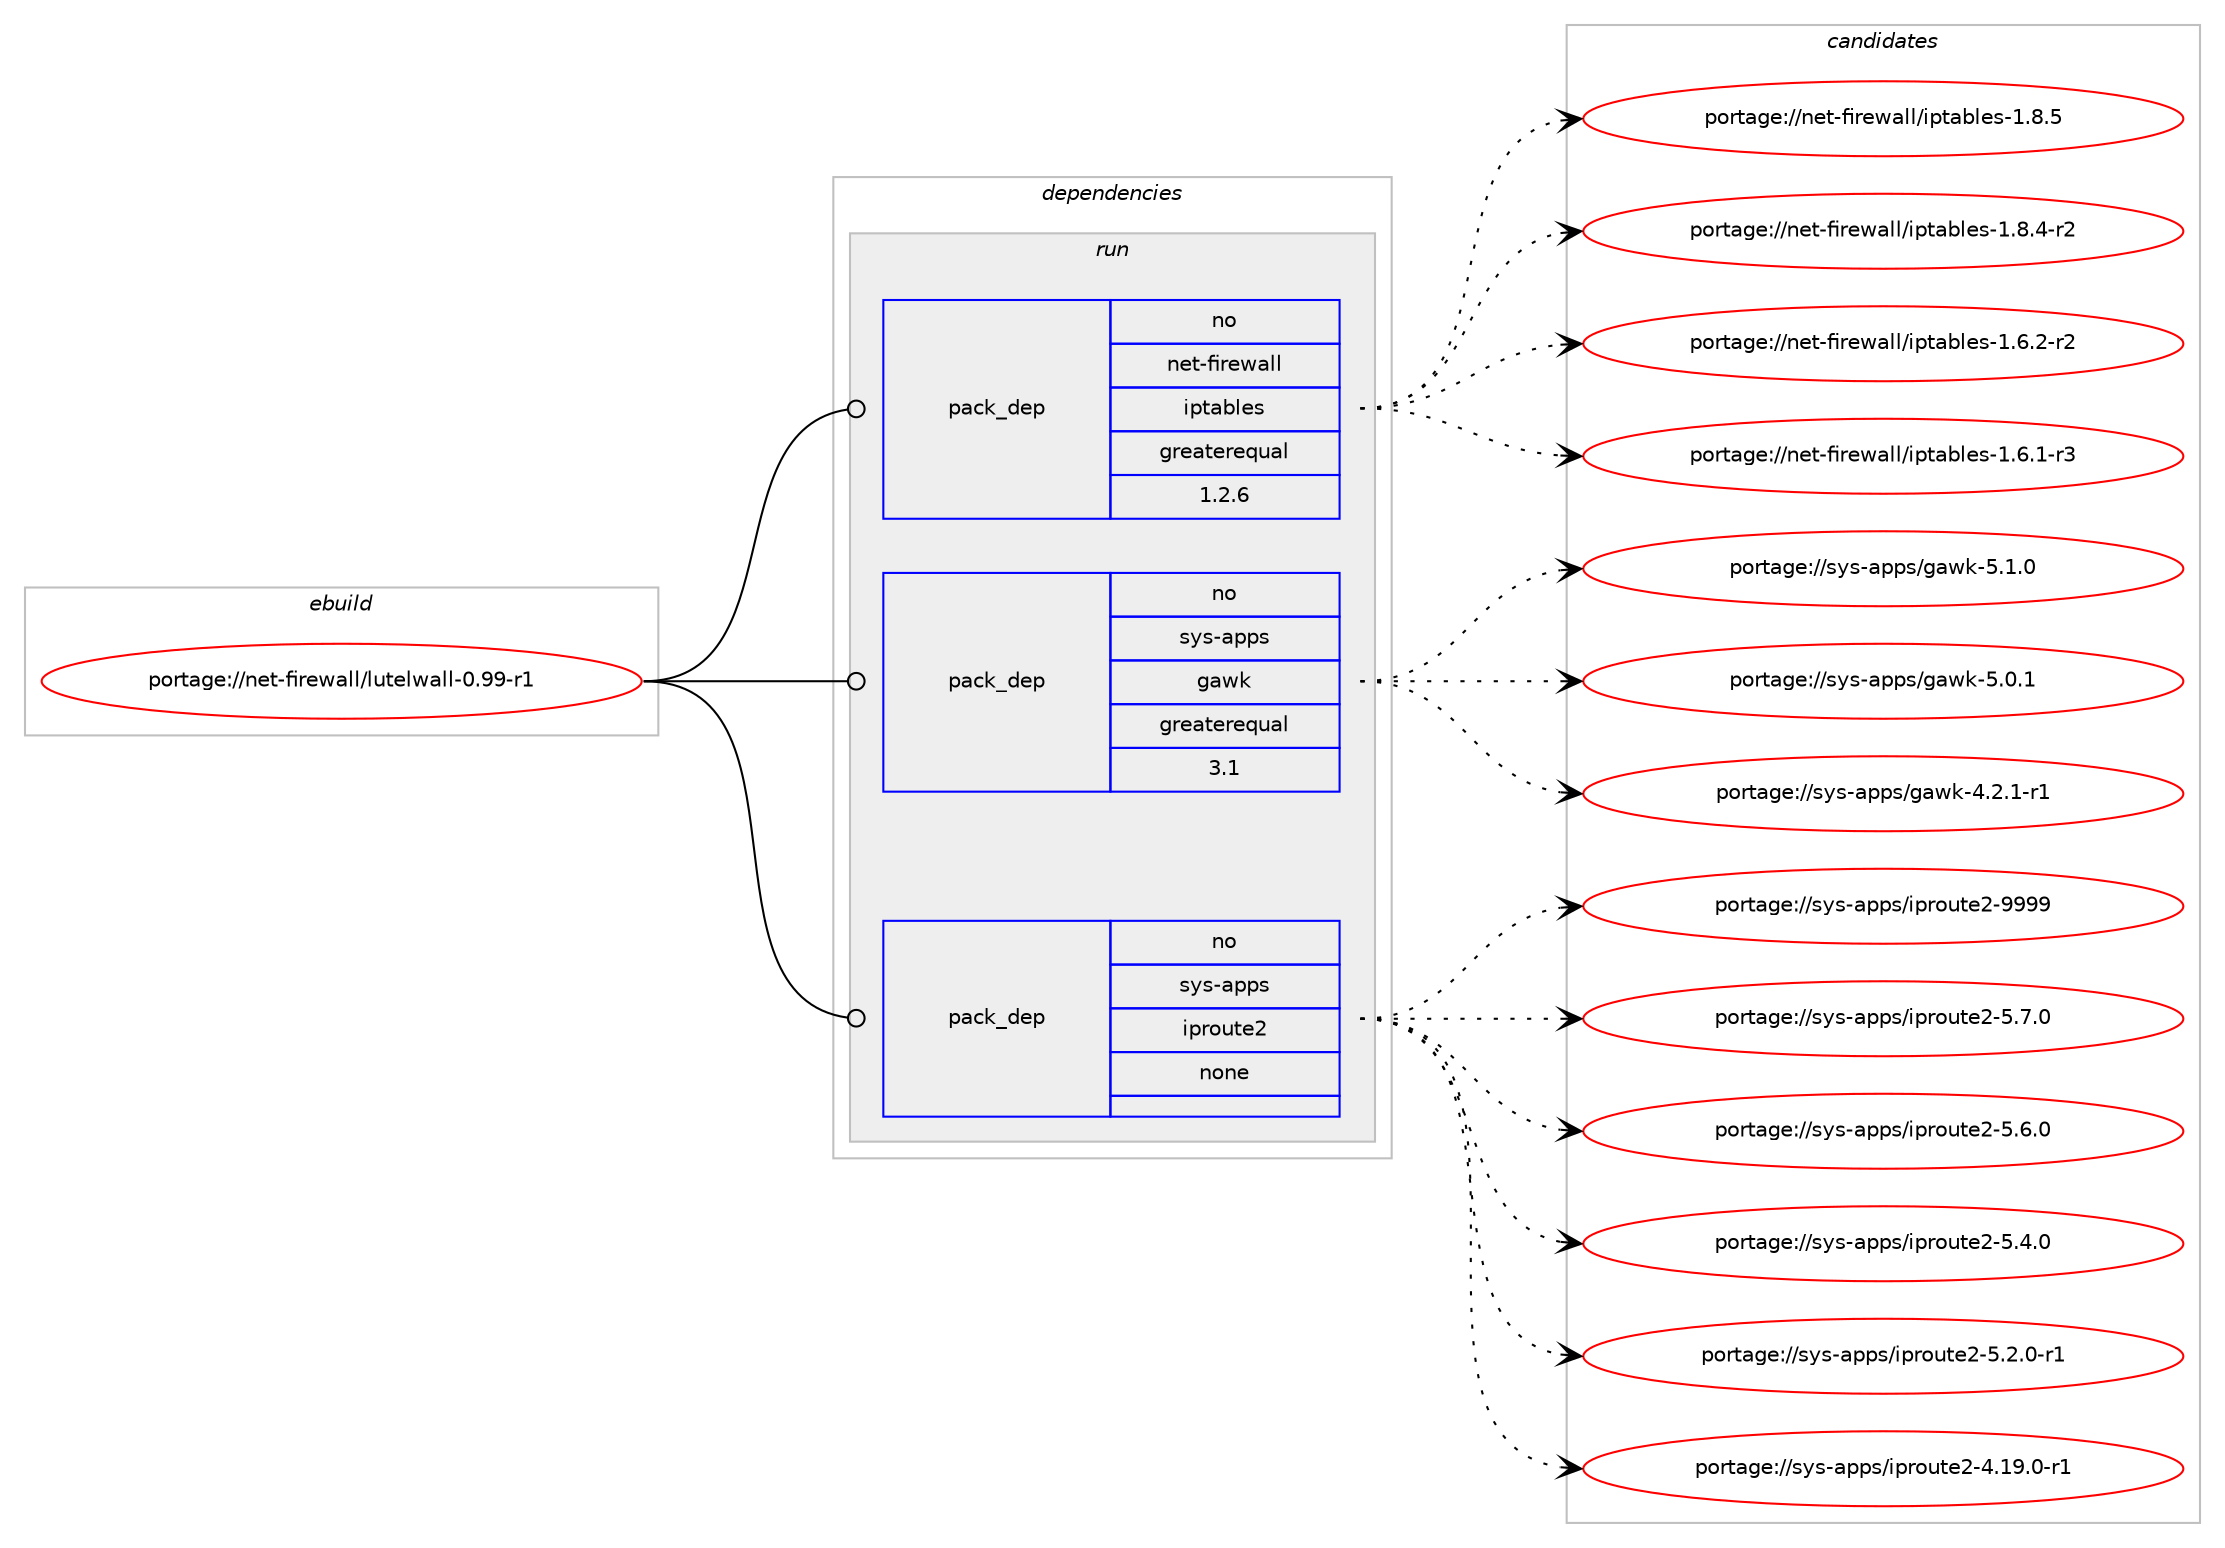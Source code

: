 digraph prolog {

# *************
# Graph options
# *************

newrank=true;
concentrate=true;
compound=true;
graph [rankdir=LR,fontname=Helvetica,fontsize=10,ranksep=1.5];#, ranksep=2.5, nodesep=0.2];
edge  [arrowhead=vee];
node  [fontname=Helvetica,fontsize=10];

# **********
# The ebuild
# **********

subgraph cluster_leftcol {
color=gray;
rank=same;
label=<<i>ebuild</i>>;
id [label="portage://net-firewall/lutelwall-0.99-r1", color=red, width=4, href="../net-firewall/lutelwall-0.99-r1.svg"];
}

# ****************
# The dependencies
# ****************

subgraph cluster_midcol {
color=gray;
label=<<i>dependencies</i>>;
subgraph cluster_compile {
fillcolor="#eeeeee";
style=filled;
label=<<i>compile</i>>;
}
subgraph cluster_compileandrun {
fillcolor="#eeeeee";
style=filled;
label=<<i>compile and run</i>>;
}
subgraph cluster_run {
fillcolor="#eeeeee";
style=filled;
label=<<i>run</i>>;
subgraph pack6182 {
dependency7149 [label=<<TABLE BORDER="0" CELLBORDER="1" CELLSPACING="0" CELLPADDING="4" WIDTH="220"><TR><TD ROWSPAN="6" CELLPADDING="30">pack_dep</TD></TR><TR><TD WIDTH="110">no</TD></TR><TR><TD>net-firewall</TD></TR><TR><TD>iptables</TD></TR><TR><TD>greaterequal</TD></TR><TR><TD>1.2.6</TD></TR></TABLE>>, shape=none, color=blue];
}
id:e -> dependency7149:w [weight=20,style="solid",arrowhead="odot"];
subgraph pack6183 {
dependency7150 [label=<<TABLE BORDER="0" CELLBORDER="1" CELLSPACING="0" CELLPADDING="4" WIDTH="220"><TR><TD ROWSPAN="6" CELLPADDING="30">pack_dep</TD></TR><TR><TD WIDTH="110">no</TD></TR><TR><TD>sys-apps</TD></TR><TR><TD>gawk</TD></TR><TR><TD>greaterequal</TD></TR><TR><TD>3.1</TD></TR></TABLE>>, shape=none, color=blue];
}
id:e -> dependency7150:w [weight=20,style="solid",arrowhead="odot"];
subgraph pack6184 {
dependency7151 [label=<<TABLE BORDER="0" CELLBORDER="1" CELLSPACING="0" CELLPADDING="4" WIDTH="220"><TR><TD ROWSPAN="6" CELLPADDING="30">pack_dep</TD></TR><TR><TD WIDTH="110">no</TD></TR><TR><TD>sys-apps</TD></TR><TR><TD>iproute2</TD></TR><TR><TD>none</TD></TR><TR><TD></TD></TR></TABLE>>, shape=none, color=blue];
}
id:e -> dependency7151:w [weight=20,style="solid",arrowhead="odot"];
}
}

# **************
# The candidates
# **************

subgraph cluster_choices {
rank=same;
color=gray;
label=<<i>candidates</i>>;

subgraph choice6182 {
color=black;
nodesep=1;
choice1101011164510210511410111997108108471051121169798108101115454946564653 [label="portage://net-firewall/iptables-1.8.5", color=red, width=4,href="../net-firewall/iptables-1.8.5.svg"];
choice11010111645102105114101119971081084710511211697981081011154549465646524511450 [label="portage://net-firewall/iptables-1.8.4-r2", color=red, width=4,href="../net-firewall/iptables-1.8.4-r2.svg"];
choice11010111645102105114101119971081084710511211697981081011154549465446504511450 [label="portage://net-firewall/iptables-1.6.2-r2", color=red, width=4,href="../net-firewall/iptables-1.6.2-r2.svg"];
choice11010111645102105114101119971081084710511211697981081011154549465446494511451 [label="portage://net-firewall/iptables-1.6.1-r3", color=red, width=4,href="../net-firewall/iptables-1.6.1-r3.svg"];
dependency7149:e -> choice1101011164510210511410111997108108471051121169798108101115454946564653:w [style=dotted,weight="100"];
dependency7149:e -> choice11010111645102105114101119971081084710511211697981081011154549465646524511450:w [style=dotted,weight="100"];
dependency7149:e -> choice11010111645102105114101119971081084710511211697981081011154549465446504511450:w [style=dotted,weight="100"];
dependency7149:e -> choice11010111645102105114101119971081084710511211697981081011154549465446494511451:w [style=dotted,weight="100"];
}
subgraph choice6183 {
color=black;
nodesep=1;
choice11512111545971121121154710397119107455346494648 [label="portage://sys-apps/gawk-5.1.0", color=red, width=4,href="../sys-apps/gawk-5.1.0.svg"];
choice11512111545971121121154710397119107455346484649 [label="portage://sys-apps/gawk-5.0.1", color=red, width=4,href="../sys-apps/gawk-5.0.1.svg"];
choice115121115459711211211547103971191074552465046494511449 [label="portage://sys-apps/gawk-4.2.1-r1", color=red, width=4,href="../sys-apps/gawk-4.2.1-r1.svg"];
dependency7150:e -> choice11512111545971121121154710397119107455346494648:w [style=dotted,weight="100"];
dependency7150:e -> choice11512111545971121121154710397119107455346484649:w [style=dotted,weight="100"];
dependency7150:e -> choice115121115459711211211547103971191074552465046494511449:w [style=dotted,weight="100"];
}
subgraph choice6184 {
color=black;
nodesep=1;
choice115121115459711211211547105112114111117116101504557575757 [label="portage://sys-apps/iproute2-9999", color=red, width=4,href="../sys-apps/iproute2-9999.svg"];
choice11512111545971121121154710511211411111711610150455346554648 [label="portage://sys-apps/iproute2-5.7.0", color=red, width=4,href="../sys-apps/iproute2-5.7.0.svg"];
choice11512111545971121121154710511211411111711610150455346544648 [label="portage://sys-apps/iproute2-5.6.0", color=red, width=4,href="../sys-apps/iproute2-5.6.0.svg"];
choice11512111545971121121154710511211411111711610150455346524648 [label="portage://sys-apps/iproute2-5.4.0", color=red, width=4,href="../sys-apps/iproute2-5.4.0.svg"];
choice115121115459711211211547105112114111117116101504553465046484511449 [label="portage://sys-apps/iproute2-5.2.0-r1", color=red, width=4,href="../sys-apps/iproute2-5.2.0-r1.svg"];
choice11512111545971121121154710511211411111711610150455246495746484511449 [label="portage://sys-apps/iproute2-4.19.0-r1", color=red, width=4,href="../sys-apps/iproute2-4.19.0-r1.svg"];
dependency7151:e -> choice115121115459711211211547105112114111117116101504557575757:w [style=dotted,weight="100"];
dependency7151:e -> choice11512111545971121121154710511211411111711610150455346554648:w [style=dotted,weight="100"];
dependency7151:e -> choice11512111545971121121154710511211411111711610150455346544648:w [style=dotted,weight="100"];
dependency7151:e -> choice11512111545971121121154710511211411111711610150455346524648:w [style=dotted,weight="100"];
dependency7151:e -> choice115121115459711211211547105112114111117116101504553465046484511449:w [style=dotted,weight="100"];
dependency7151:e -> choice11512111545971121121154710511211411111711610150455246495746484511449:w [style=dotted,weight="100"];
}
}

}
